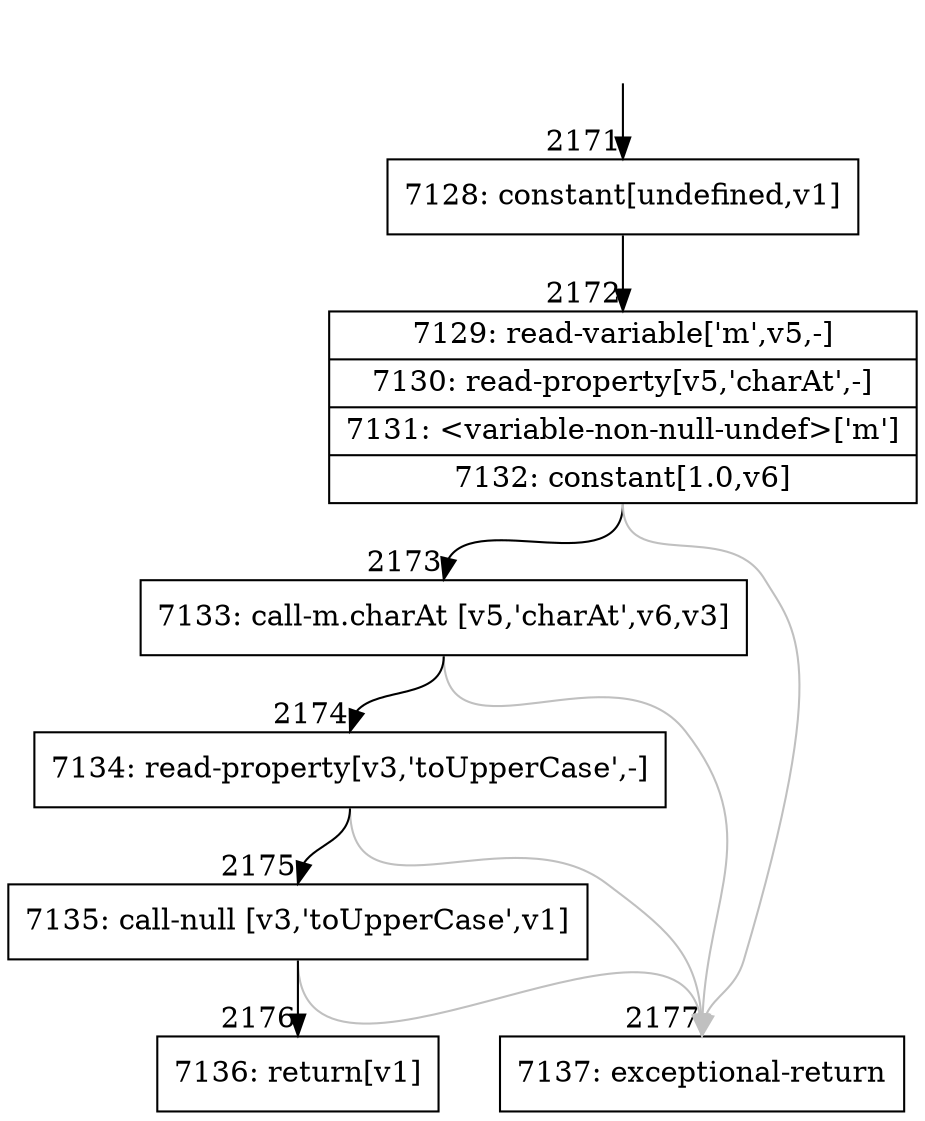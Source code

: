 digraph {
rankdir="TD"
BB_entry169[shape=none,label=""];
BB_entry169 -> BB2171 [tailport=s, headport=n, headlabel="    2171"]
BB2171 [shape=record label="{7128: constant[undefined,v1]}" ] 
BB2171 -> BB2172 [tailport=s, headport=n, headlabel="      2172"]
BB2172 [shape=record label="{7129: read-variable['m',v5,-]|7130: read-property[v5,'charAt',-]|7131: \<variable-non-null-undef\>['m']|7132: constant[1.0,v6]}" ] 
BB2172 -> BB2173 [tailport=s, headport=n, headlabel="      2173"]
BB2172 -> BB2177 [tailport=s, headport=n, color=gray, headlabel="      2177"]
BB2173 [shape=record label="{7133: call-m.charAt [v5,'charAt',v6,v3]}" ] 
BB2173 -> BB2174 [tailport=s, headport=n, headlabel="      2174"]
BB2173 -> BB2177 [tailport=s, headport=n, color=gray]
BB2174 [shape=record label="{7134: read-property[v3,'toUpperCase',-]}" ] 
BB2174 -> BB2175 [tailport=s, headport=n, headlabel="      2175"]
BB2174 -> BB2177 [tailport=s, headport=n, color=gray]
BB2175 [shape=record label="{7135: call-null [v3,'toUpperCase',v1]}" ] 
BB2175 -> BB2176 [tailport=s, headport=n, headlabel="      2176"]
BB2175 -> BB2177 [tailport=s, headport=n, color=gray]
BB2176 [shape=record label="{7136: return[v1]}" ] 
BB2177 [shape=record label="{7137: exceptional-return}" ] 
//#$~ 3636
}
